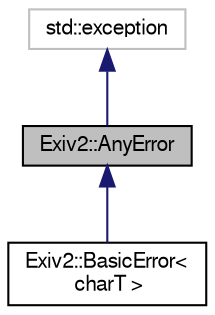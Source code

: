 digraph "Exiv2::AnyError"
{
  edge [fontname="FreeSans",fontsize="10",labelfontname="FreeSans",labelfontsize="10"];
  node [fontname="FreeSans",fontsize="10",shape=record];
  Node1 [label="Exiv2::AnyError",height=0.2,width=0.4,color="black", fillcolor="grey75", style="filled" fontcolor="black"];
  Node2 -> Node1 [dir="back",color="midnightblue",fontsize="10",style="solid",fontname="FreeSans"];
  Node2 [label="std::exception",height=0.2,width=0.4,color="grey75", fillcolor="white", style="filled",tooltip="STL class. "];
  Node1 -> Node3 [dir="back",color="midnightblue",fontsize="10",style="solid",fontname="FreeSans"];
  Node3 [label="Exiv2::BasicError\<\l charT \>",height=0.2,width=0.4,color="black", fillcolor="white", style="filled",URL="$classExiv2_1_1BasicError.html",tooltip="Simple error class used for exceptions. An output operator is provided to print errors to a stream..."];
}

